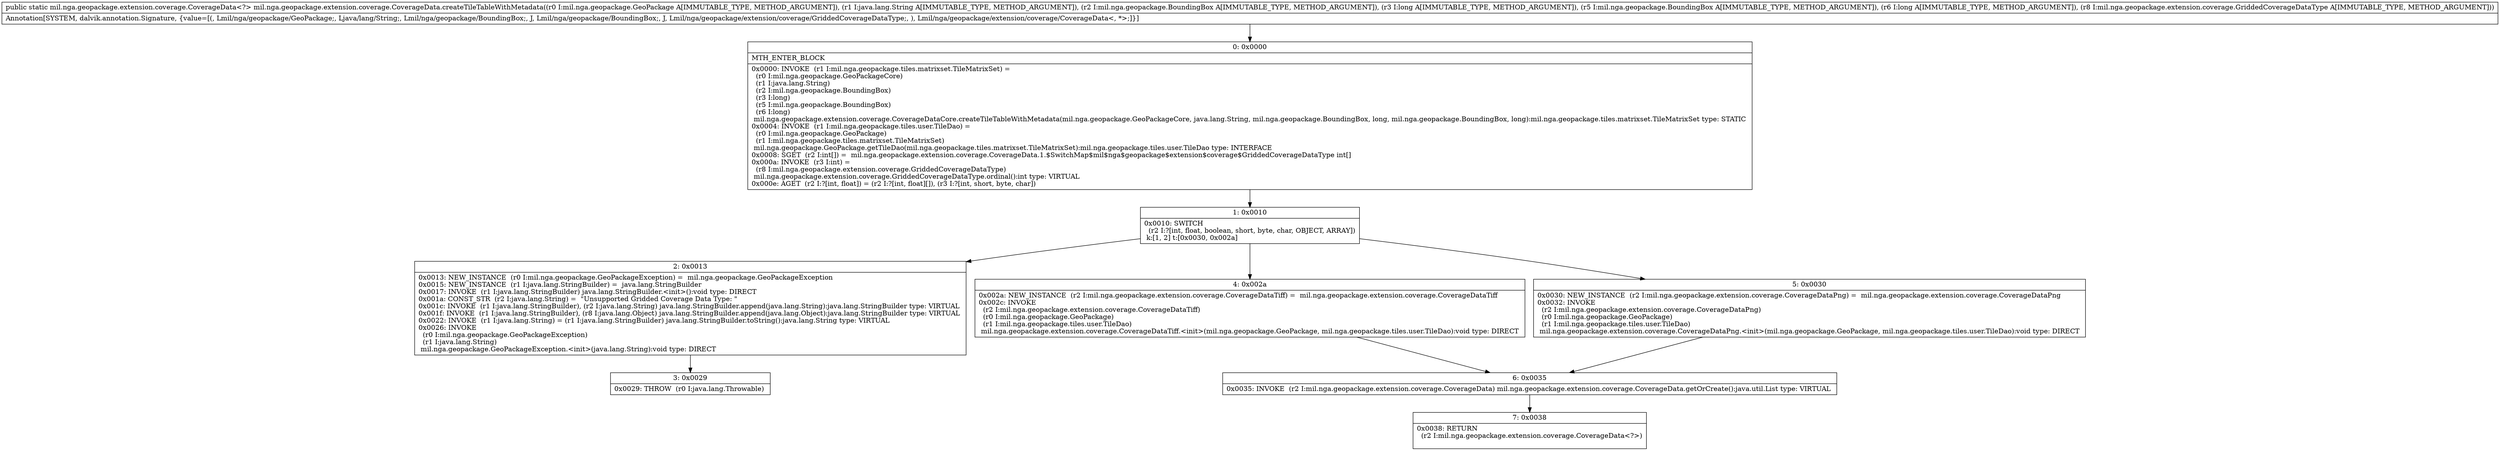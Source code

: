 digraph "CFG formil.nga.geopackage.extension.coverage.CoverageData.createTileTableWithMetadata(Lmil\/nga\/geopackage\/GeoPackage;Ljava\/lang\/String;Lmil\/nga\/geopackage\/BoundingBox;JLmil\/nga\/geopackage\/BoundingBox;JLmil\/nga\/geopackage\/extension\/coverage\/GriddedCoverageDataType;)Lmil\/nga\/geopackage\/extension\/coverage\/CoverageData;" {
Node_0 [shape=record,label="{0\:\ 0x0000|MTH_ENTER_BLOCK\l|0x0000: INVOKE  (r1 I:mil.nga.geopackage.tiles.matrixset.TileMatrixSet) = \l  (r0 I:mil.nga.geopackage.GeoPackageCore)\l  (r1 I:java.lang.String)\l  (r2 I:mil.nga.geopackage.BoundingBox)\l  (r3 I:long)\l  (r5 I:mil.nga.geopackage.BoundingBox)\l  (r6 I:long)\l mil.nga.geopackage.extension.coverage.CoverageDataCore.createTileTableWithMetadata(mil.nga.geopackage.GeoPackageCore, java.lang.String, mil.nga.geopackage.BoundingBox, long, mil.nga.geopackage.BoundingBox, long):mil.nga.geopackage.tiles.matrixset.TileMatrixSet type: STATIC \l0x0004: INVOKE  (r1 I:mil.nga.geopackage.tiles.user.TileDao) = \l  (r0 I:mil.nga.geopackage.GeoPackage)\l  (r1 I:mil.nga.geopackage.tiles.matrixset.TileMatrixSet)\l mil.nga.geopackage.GeoPackage.getTileDao(mil.nga.geopackage.tiles.matrixset.TileMatrixSet):mil.nga.geopackage.tiles.user.TileDao type: INTERFACE \l0x0008: SGET  (r2 I:int[]) =  mil.nga.geopackage.extension.coverage.CoverageData.1.$SwitchMap$mil$nga$geopackage$extension$coverage$GriddedCoverageDataType int[] \l0x000a: INVOKE  (r3 I:int) = \l  (r8 I:mil.nga.geopackage.extension.coverage.GriddedCoverageDataType)\l mil.nga.geopackage.extension.coverage.GriddedCoverageDataType.ordinal():int type: VIRTUAL \l0x000e: AGET  (r2 I:?[int, float]) = (r2 I:?[int, float][]), (r3 I:?[int, short, byte, char]) \l}"];
Node_1 [shape=record,label="{1\:\ 0x0010|0x0010: SWITCH  \l  (r2 I:?[int, float, boolean, short, byte, char, OBJECT, ARRAY])\l k:[1, 2] t:[0x0030, 0x002a] \l}"];
Node_2 [shape=record,label="{2\:\ 0x0013|0x0013: NEW_INSTANCE  (r0 I:mil.nga.geopackage.GeoPackageException) =  mil.nga.geopackage.GeoPackageException \l0x0015: NEW_INSTANCE  (r1 I:java.lang.StringBuilder) =  java.lang.StringBuilder \l0x0017: INVOKE  (r1 I:java.lang.StringBuilder) java.lang.StringBuilder.\<init\>():void type: DIRECT \l0x001a: CONST_STR  (r2 I:java.lang.String) =  \"Unsupported Gridded Coverage Data Type: \" \l0x001c: INVOKE  (r1 I:java.lang.StringBuilder), (r2 I:java.lang.String) java.lang.StringBuilder.append(java.lang.String):java.lang.StringBuilder type: VIRTUAL \l0x001f: INVOKE  (r1 I:java.lang.StringBuilder), (r8 I:java.lang.Object) java.lang.StringBuilder.append(java.lang.Object):java.lang.StringBuilder type: VIRTUAL \l0x0022: INVOKE  (r1 I:java.lang.String) = (r1 I:java.lang.StringBuilder) java.lang.StringBuilder.toString():java.lang.String type: VIRTUAL \l0x0026: INVOKE  \l  (r0 I:mil.nga.geopackage.GeoPackageException)\l  (r1 I:java.lang.String)\l mil.nga.geopackage.GeoPackageException.\<init\>(java.lang.String):void type: DIRECT \l}"];
Node_3 [shape=record,label="{3\:\ 0x0029|0x0029: THROW  (r0 I:java.lang.Throwable) \l}"];
Node_4 [shape=record,label="{4\:\ 0x002a|0x002a: NEW_INSTANCE  (r2 I:mil.nga.geopackage.extension.coverage.CoverageDataTiff) =  mil.nga.geopackage.extension.coverage.CoverageDataTiff \l0x002c: INVOKE  \l  (r2 I:mil.nga.geopackage.extension.coverage.CoverageDataTiff)\l  (r0 I:mil.nga.geopackage.GeoPackage)\l  (r1 I:mil.nga.geopackage.tiles.user.TileDao)\l mil.nga.geopackage.extension.coverage.CoverageDataTiff.\<init\>(mil.nga.geopackage.GeoPackage, mil.nga.geopackage.tiles.user.TileDao):void type: DIRECT \l}"];
Node_5 [shape=record,label="{5\:\ 0x0030|0x0030: NEW_INSTANCE  (r2 I:mil.nga.geopackage.extension.coverage.CoverageDataPng) =  mil.nga.geopackage.extension.coverage.CoverageDataPng \l0x0032: INVOKE  \l  (r2 I:mil.nga.geopackage.extension.coverage.CoverageDataPng)\l  (r0 I:mil.nga.geopackage.GeoPackage)\l  (r1 I:mil.nga.geopackage.tiles.user.TileDao)\l mil.nga.geopackage.extension.coverage.CoverageDataPng.\<init\>(mil.nga.geopackage.GeoPackage, mil.nga.geopackage.tiles.user.TileDao):void type: DIRECT \l}"];
Node_6 [shape=record,label="{6\:\ 0x0035|0x0035: INVOKE  (r2 I:mil.nga.geopackage.extension.coverage.CoverageData) mil.nga.geopackage.extension.coverage.CoverageData.getOrCreate():java.util.List type: VIRTUAL \l}"];
Node_7 [shape=record,label="{7\:\ 0x0038|0x0038: RETURN  \l  (r2 I:mil.nga.geopackage.extension.coverage.CoverageData\<?\>)\l \l}"];
MethodNode[shape=record,label="{public static mil.nga.geopackage.extension.coverage.CoverageData\<?\> mil.nga.geopackage.extension.coverage.CoverageData.createTileTableWithMetadata((r0 I:mil.nga.geopackage.GeoPackage A[IMMUTABLE_TYPE, METHOD_ARGUMENT]), (r1 I:java.lang.String A[IMMUTABLE_TYPE, METHOD_ARGUMENT]), (r2 I:mil.nga.geopackage.BoundingBox A[IMMUTABLE_TYPE, METHOD_ARGUMENT]), (r3 I:long A[IMMUTABLE_TYPE, METHOD_ARGUMENT]), (r5 I:mil.nga.geopackage.BoundingBox A[IMMUTABLE_TYPE, METHOD_ARGUMENT]), (r6 I:long A[IMMUTABLE_TYPE, METHOD_ARGUMENT]), (r8 I:mil.nga.geopackage.extension.coverage.GriddedCoverageDataType A[IMMUTABLE_TYPE, METHOD_ARGUMENT]))  | Annotation[SYSTEM, dalvik.annotation.Signature, \{value=[(, Lmil\/nga\/geopackage\/GeoPackage;, Ljava\/lang\/String;, Lmil\/nga\/geopackage\/BoundingBox;, J, Lmil\/nga\/geopackage\/BoundingBox;, J, Lmil\/nga\/geopackage\/extension\/coverage\/GriddedCoverageDataType;, ), Lmil\/nga\/geopackage\/extension\/coverage\/CoverageData\<, *\>;]\}]\l}"];
MethodNode -> Node_0;
Node_0 -> Node_1;
Node_1 -> Node_2;
Node_1 -> Node_4;
Node_1 -> Node_5;
Node_2 -> Node_3;
Node_4 -> Node_6;
Node_5 -> Node_6;
Node_6 -> Node_7;
}

